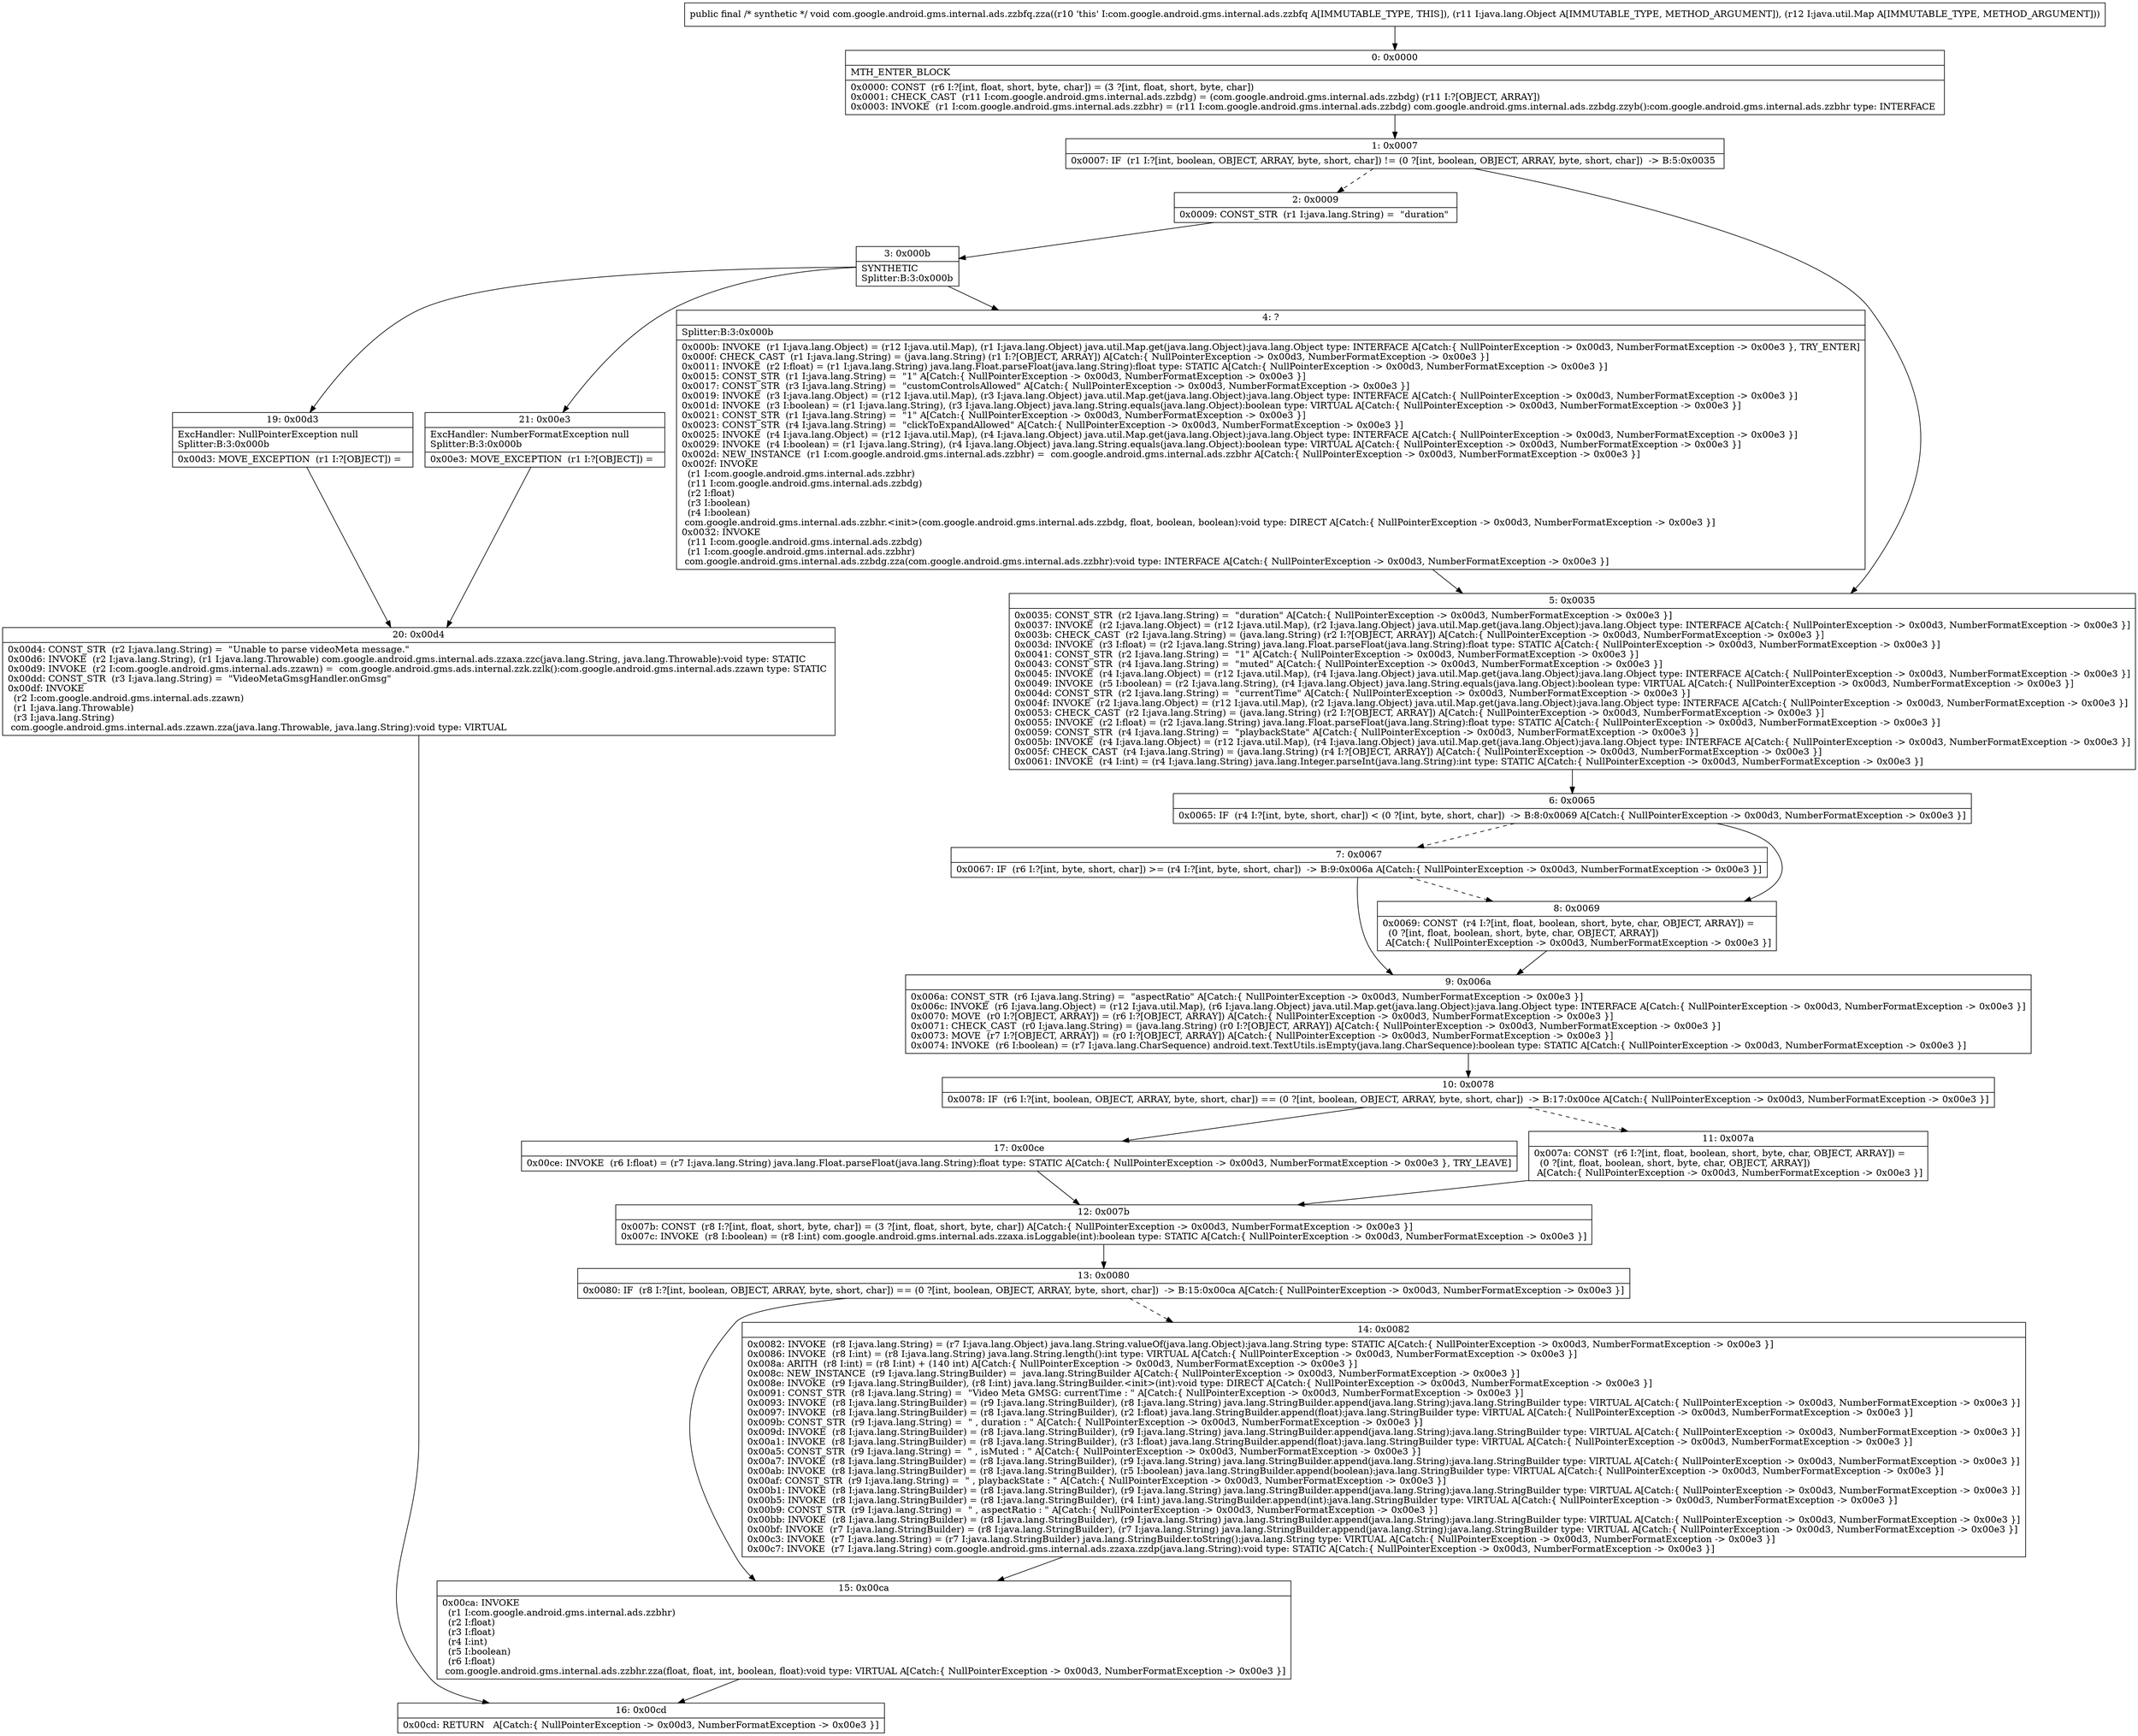 digraph "CFG forcom.google.android.gms.internal.ads.zzbfq.zza(Ljava\/lang\/Object;Ljava\/util\/Map;)V" {
Node_0 [shape=record,label="{0\:\ 0x0000|MTH_ENTER_BLOCK\l|0x0000: CONST  (r6 I:?[int, float, short, byte, char]) = (3 ?[int, float, short, byte, char]) \l0x0001: CHECK_CAST  (r11 I:com.google.android.gms.internal.ads.zzbdg) = (com.google.android.gms.internal.ads.zzbdg) (r11 I:?[OBJECT, ARRAY]) \l0x0003: INVOKE  (r1 I:com.google.android.gms.internal.ads.zzbhr) = (r11 I:com.google.android.gms.internal.ads.zzbdg) com.google.android.gms.internal.ads.zzbdg.zzyb():com.google.android.gms.internal.ads.zzbhr type: INTERFACE \l}"];
Node_1 [shape=record,label="{1\:\ 0x0007|0x0007: IF  (r1 I:?[int, boolean, OBJECT, ARRAY, byte, short, char]) != (0 ?[int, boolean, OBJECT, ARRAY, byte, short, char])  \-\> B:5:0x0035 \l}"];
Node_2 [shape=record,label="{2\:\ 0x0009|0x0009: CONST_STR  (r1 I:java.lang.String) =  \"duration\" \l}"];
Node_3 [shape=record,label="{3\:\ 0x000b|SYNTHETIC\lSplitter:B:3:0x000b\l}"];
Node_4 [shape=record,label="{4\:\ ?|Splitter:B:3:0x000b\l|0x000b: INVOKE  (r1 I:java.lang.Object) = (r12 I:java.util.Map), (r1 I:java.lang.Object) java.util.Map.get(java.lang.Object):java.lang.Object type: INTERFACE A[Catch:\{ NullPointerException \-\> 0x00d3, NumberFormatException \-\> 0x00e3 \}, TRY_ENTER]\l0x000f: CHECK_CAST  (r1 I:java.lang.String) = (java.lang.String) (r1 I:?[OBJECT, ARRAY]) A[Catch:\{ NullPointerException \-\> 0x00d3, NumberFormatException \-\> 0x00e3 \}]\l0x0011: INVOKE  (r2 I:float) = (r1 I:java.lang.String) java.lang.Float.parseFloat(java.lang.String):float type: STATIC A[Catch:\{ NullPointerException \-\> 0x00d3, NumberFormatException \-\> 0x00e3 \}]\l0x0015: CONST_STR  (r1 I:java.lang.String) =  \"1\" A[Catch:\{ NullPointerException \-\> 0x00d3, NumberFormatException \-\> 0x00e3 \}]\l0x0017: CONST_STR  (r3 I:java.lang.String) =  \"customControlsAllowed\" A[Catch:\{ NullPointerException \-\> 0x00d3, NumberFormatException \-\> 0x00e3 \}]\l0x0019: INVOKE  (r3 I:java.lang.Object) = (r12 I:java.util.Map), (r3 I:java.lang.Object) java.util.Map.get(java.lang.Object):java.lang.Object type: INTERFACE A[Catch:\{ NullPointerException \-\> 0x00d3, NumberFormatException \-\> 0x00e3 \}]\l0x001d: INVOKE  (r3 I:boolean) = (r1 I:java.lang.String), (r3 I:java.lang.Object) java.lang.String.equals(java.lang.Object):boolean type: VIRTUAL A[Catch:\{ NullPointerException \-\> 0x00d3, NumberFormatException \-\> 0x00e3 \}]\l0x0021: CONST_STR  (r1 I:java.lang.String) =  \"1\" A[Catch:\{ NullPointerException \-\> 0x00d3, NumberFormatException \-\> 0x00e3 \}]\l0x0023: CONST_STR  (r4 I:java.lang.String) =  \"clickToExpandAllowed\" A[Catch:\{ NullPointerException \-\> 0x00d3, NumberFormatException \-\> 0x00e3 \}]\l0x0025: INVOKE  (r4 I:java.lang.Object) = (r12 I:java.util.Map), (r4 I:java.lang.Object) java.util.Map.get(java.lang.Object):java.lang.Object type: INTERFACE A[Catch:\{ NullPointerException \-\> 0x00d3, NumberFormatException \-\> 0x00e3 \}]\l0x0029: INVOKE  (r4 I:boolean) = (r1 I:java.lang.String), (r4 I:java.lang.Object) java.lang.String.equals(java.lang.Object):boolean type: VIRTUAL A[Catch:\{ NullPointerException \-\> 0x00d3, NumberFormatException \-\> 0x00e3 \}]\l0x002d: NEW_INSTANCE  (r1 I:com.google.android.gms.internal.ads.zzbhr) =  com.google.android.gms.internal.ads.zzbhr A[Catch:\{ NullPointerException \-\> 0x00d3, NumberFormatException \-\> 0x00e3 \}]\l0x002f: INVOKE  \l  (r1 I:com.google.android.gms.internal.ads.zzbhr)\l  (r11 I:com.google.android.gms.internal.ads.zzbdg)\l  (r2 I:float)\l  (r3 I:boolean)\l  (r4 I:boolean)\l com.google.android.gms.internal.ads.zzbhr.\<init\>(com.google.android.gms.internal.ads.zzbdg, float, boolean, boolean):void type: DIRECT A[Catch:\{ NullPointerException \-\> 0x00d3, NumberFormatException \-\> 0x00e3 \}]\l0x0032: INVOKE  \l  (r11 I:com.google.android.gms.internal.ads.zzbdg)\l  (r1 I:com.google.android.gms.internal.ads.zzbhr)\l com.google.android.gms.internal.ads.zzbdg.zza(com.google.android.gms.internal.ads.zzbhr):void type: INTERFACE A[Catch:\{ NullPointerException \-\> 0x00d3, NumberFormatException \-\> 0x00e3 \}]\l}"];
Node_5 [shape=record,label="{5\:\ 0x0035|0x0035: CONST_STR  (r2 I:java.lang.String) =  \"duration\" A[Catch:\{ NullPointerException \-\> 0x00d3, NumberFormatException \-\> 0x00e3 \}]\l0x0037: INVOKE  (r2 I:java.lang.Object) = (r12 I:java.util.Map), (r2 I:java.lang.Object) java.util.Map.get(java.lang.Object):java.lang.Object type: INTERFACE A[Catch:\{ NullPointerException \-\> 0x00d3, NumberFormatException \-\> 0x00e3 \}]\l0x003b: CHECK_CAST  (r2 I:java.lang.String) = (java.lang.String) (r2 I:?[OBJECT, ARRAY]) A[Catch:\{ NullPointerException \-\> 0x00d3, NumberFormatException \-\> 0x00e3 \}]\l0x003d: INVOKE  (r3 I:float) = (r2 I:java.lang.String) java.lang.Float.parseFloat(java.lang.String):float type: STATIC A[Catch:\{ NullPointerException \-\> 0x00d3, NumberFormatException \-\> 0x00e3 \}]\l0x0041: CONST_STR  (r2 I:java.lang.String) =  \"1\" A[Catch:\{ NullPointerException \-\> 0x00d3, NumberFormatException \-\> 0x00e3 \}]\l0x0043: CONST_STR  (r4 I:java.lang.String) =  \"muted\" A[Catch:\{ NullPointerException \-\> 0x00d3, NumberFormatException \-\> 0x00e3 \}]\l0x0045: INVOKE  (r4 I:java.lang.Object) = (r12 I:java.util.Map), (r4 I:java.lang.Object) java.util.Map.get(java.lang.Object):java.lang.Object type: INTERFACE A[Catch:\{ NullPointerException \-\> 0x00d3, NumberFormatException \-\> 0x00e3 \}]\l0x0049: INVOKE  (r5 I:boolean) = (r2 I:java.lang.String), (r4 I:java.lang.Object) java.lang.String.equals(java.lang.Object):boolean type: VIRTUAL A[Catch:\{ NullPointerException \-\> 0x00d3, NumberFormatException \-\> 0x00e3 \}]\l0x004d: CONST_STR  (r2 I:java.lang.String) =  \"currentTime\" A[Catch:\{ NullPointerException \-\> 0x00d3, NumberFormatException \-\> 0x00e3 \}]\l0x004f: INVOKE  (r2 I:java.lang.Object) = (r12 I:java.util.Map), (r2 I:java.lang.Object) java.util.Map.get(java.lang.Object):java.lang.Object type: INTERFACE A[Catch:\{ NullPointerException \-\> 0x00d3, NumberFormatException \-\> 0x00e3 \}]\l0x0053: CHECK_CAST  (r2 I:java.lang.String) = (java.lang.String) (r2 I:?[OBJECT, ARRAY]) A[Catch:\{ NullPointerException \-\> 0x00d3, NumberFormatException \-\> 0x00e3 \}]\l0x0055: INVOKE  (r2 I:float) = (r2 I:java.lang.String) java.lang.Float.parseFloat(java.lang.String):float type: STATIC A[Catch:\{ NullPointerException \-\> 0x00d3, NumberFormatException \-\> 0x00e3 \}]\l0x0059: CONST_STR  (r4 I:java.lang.String) =  \"playbackState\" A[Catch:\{ NullPointerException \-\> 0x00d3, NumberFormatException \-\> 0x00e3 \}]\l0x005b: INVOKE  (r4 I:java.lang.Object) = (r12 I:java.util.Map), (r4 I:java.lang.Object) java.util.Map.get(java.lang.Object):java.lang.Object type: INTERFACE A[Catch:\{ NullPointerException \-\> 0x00d3, NumberFormatException \-\> 0x00e3 \}]\l0x005f: CHECK_CAST  (r4 I:java.lang.String) = (java.lang.String) (r4 I:?[OBJECT, ARRAY]) A[Catch:\{ NullPointerException \-\> 0x00d3, NumberFormatException \-\> 0x00e3 \}]\l0x0061: INVOKE  (r4 I:int) = (r4 I:java.lang.String) java.lang.Integer.parseInt(java.lang.String):int type: STATIC A[Catch:\{ NullPointerException \-\> 0x00d3, NumberFormatException \-\> 0x00e3 \}]\l}"];
Node_6 [shape=record,label="{6\:\ 0x0065|0x0065: IF  (r4 I:?[int, byte, short, char]) \< (0 ?[int, byte, short, char])  \-\> B:8:0x0069 A[Catch:\{ NullPointerException \-\> 0x00d3, NumberFormatException \-\> 0x00e3 \}]\l}"];
Node_7 [shape=record,label="{7\:\ 0x0067|0x0067: IF  (r6 I:?[int, byte, short, char]) \>= (r4 I:?[int, byte, short, char])  \-\> B:9:0x006a A[Catch:\{ NullPointerException \-\> 0x00d3, NumberFormatException \-\> 0x00e3 \}]\l}"];
Node_8 [shape=record,label="{8\:\ 0x0069|0x0069: CONST  (r4 I:?[int, float, boolean, short, byte, char, OBJECT, ARRAY]) = \l  (0 ?[int, float, boolean, short, byte, char, OBJECT, ARRAY])\l A[Catch:\{ NullPointerException \-\> 0x00d3, NumberFormatException \-\> 0x00e3 \}]\l}"];
Node_9 [shape=record,label="{9\:\ 0x006a|0x006a: CONST_STR  (r6 I:java.lang.String) =  \"aspectRatio\" A[Catch:\{ NullPointerException \-\> 0x00d3, NumberFormatException \-\> 0x00e3 \}]\l0x006c: INVOKE  (r6 I:java.lang.Object) = (r12 I:java.util.Map), (r6 I:java.lang.Object) java.util.Map.get(java.lang.Object):java.lang.Object type: INTERFACE A[Catch:\{ NullPointerException \-\> 0x00d3, NumberFormatException \-\> 0x00e3 \}]\l0x0070: MOVE  (r0 I:?[OBJECT, ARRAY]) = (r6 I:?[OBJECT, ARRAY]) A[Catch:\{ NullPointerException \-\> 0x00d3, NumberFormatException \-\> 0x00e3 \}]\l0x0071: CHECK_CAST  (r0 I:java.lang.String) = (java.lang.String) (r0 I:?[OBJECT, ARRAY]) A[Catch:\{ NullPointerException \-\> 0x00d3, NumberFormatException \-\> 0x00e3 \}]\l0x0073: MOVE  (r7 I:?[OBJECT, ARRAY]) = (r0 I:?[OBJECT, ARRAY]) A[Catch:\{ NullPointerException \-\> 0x00d3, NumberFormatException \-\> 0x00e3 \}]\l0x0074: INVOKE  (r6 I:boolean) = (r7 I:java.lang.CharSequence) android.text.TextUtils.isEmpty(java.lang.CharSequence):boolean type: STATIC A[Catch:\{ NullPointerException \-\> 0x00d3, NumberFormatException \-\> 0x00e3 \}]\l}"];
Node_10 [shape=record,label="{10\:\ 0x0078|0x0078: IF  (r6 I:?[int, boolean, OBJECT, ARRAY, byte, short, char]) == (0 ?[int, boolean, OBJECT, ARRAY, byte, short, char])  \-\> B:17:0x00ce A[Catch:\{ NullPointerException \-\> 0x00d3, NumberFormatException \-\> 0x00e3 \}]\l}"];
Node_11 [shape=record,label="{11\:\ 0x007a|0x007a: CONST  (r6 I:?[int, float, boolean, short, byte, char, OBJECT, ARRAY]) = \l  (0 ?[int, float, boolean, short, byte, char, OBJECT, ARRAY])\l A[Catch:\{ NullPointerException \-\> 0x00d3, NumberFormatException \-\> 0x00e3 \}]\l}"];
Node_12 [shape=record,label="{12\:\ 0x007b|0x007b: CONST  (r8 I:?[int, float, short, byte, char]) = (3 ?[int, float, short, byte, char]) A[Catch:\{ NullPointerException \-\> 0x00d3, NumberFormatException \-\> 0x00e3 \}]\l0x007c: INVOKE  (r8 I:boolean) = (r8 I:int) com.google.android.gms.internal.ads.zzaxa.isLoggable(int):boolean type: STATIC A[Catch:\{ NullPointerException \-\> 0x00d3, NumberFormatException \-\> 0x00e3 \}]\l}"];
Node_13 [shape=record,label="{13\:\ 0x0080|0x0080: IF  (r8 I:?[int, boolean, OBJECT, ARRAY, byte, short, char]) == (0 ?[int, boolean, OBJECT, ARRAY, byte, short, char])  \-\> B:15:0x00ca A[Catch:\{ NullPointerException \-\> 0x00d3, NumberFormatException \-\> 0x00e3 \}]\l}"];
Node_14 [shape=record,label="{14\:\ 0x0082|0x0082: INVOKE  (r8 I:java.lang.String) = (r7 I:java.lang.Object) java.lang.String.valueOf(java.lang.Object):java.lang.String type: STATIC A[Catch:\{ NullPointerException \-\> 0x00d3, NumberFormatException \-\> 0x00e3 \}]\l0x0086: INVOKE  (r8 I:int) = (r8 I:java.lang.String) java.lang.String.length():int type: VIRTUAL A[Catch:\{ NullPointerException \-\> 0x00d3, NumberFormatException \-\> 0x00e3 \}]\l0x008a: ARITH  (r8 I:int) = (r8 I:int) + (140 int) A[Catch:\{ NullPointerException \-\> 0x00d3, NumberFormatException \-\> 0x00e3 \}]\l0x008c: NEW_INSTANCE  (r9 I:java.lang.StringBuilder) =  java.lang.StringBuilder A[Catch:\{ NullPointerException \-\> 0x00d3, NumberFormatException \-\> 0x00e3 \}]\l0x008e: INVOKE  (r9 I:java.lang.StringBuilder), (r8 I:int) java.lang.StringBuilder.\<init\>(int):void type: DIRECT A[Catch:\{ NullPointerException \-\> 0x00d3, NumberFormatException \-\> 0x00e3 \}]\l0x0091: CONST_STR  (r8 I:java.lang.String) =  \"Video Meta GMSG: currentTime : \" A[Catch:\{ NullPointerException \-\> 0x00d3, NumberFormatException \-\> 0x00e3 \}]\l0x0093: INVOKE  (r8 I:java.lang.StringBuilder) = (r9 I:java.lang.StringBuilder), (r8 I:java.lang.String) java.lang.StringBuilder.append(java.lang.String):java.lang.StringBuilder type: VIRTUAL A[Catch:\{ NullPointerException \-\> 0x00d3, NumberFormatException \-\> 0x00e3 \}]\l0x0097: INVOKE  (r8 I:java.lang.StringBuilder) = (r8 I:java.lang.StringBuilder), (r2 I:float) java.lang.StringBuilder.append(float):java.lang.StringBuilder type: VIRTUAL A[Catch:\{ NullPointerException \-\> 0x00d3, NumberFormatException \-\> 0x00e3 \}]\l0x009b: CONST_STR  (r9 I:java.lang.String) =  \" , duration : \" A[Catch:\{ NullPointerException \-\> 0x00d3, NumberFormatException \-\> 0x00e3 \}]\l0x009d: INVOKE  (r8 I:java.lang.StringBuilder) = (r8 I:java.lang.StringBuilder), (r9 I:java.lang.String) java.lang.StringBuilder.append(java.lang.String):java.lang.StringBuilder type: VIRTUAL A[Catch:\{ NullPointerException \-\> 0x00d3, NumberFormatException \-\> 0x00e3 \}]\l0x00a1: INVOKE  (r8 I:java.lang.StringBuilder) = (r8 I:java.lang.StringBuilder), (r3 I:float) java.lang.StringBuilder.append(float):java.lang.StringBuilder type: VIRTUAL A[Catch:\{ NullPointerException \-\> 0x00d3, NumberFormatException \-\> 0x00e3 \}]\l0x00a5: CONST_STR  (r9 I:java.lang.String) =  \" , isMuted : \" A[Catch:\{ NullPointerException \-\> 0x00d3, NumberFormatException \-\> 0x00e3 \}]\l0x00a7: INVOKE  (r8 I:java.lang.StringBuilder) = (r8 I:java.lang.StringBuilder), (r9 I:java.lang.String) java.lang.StringBuilder.append(java.lang.String):java.lang.StringBuilder type: VIRTUAL A[Catch:\{ NullPointerException \-\> 0x00d3, NumberFormatException \-\> 0x00e3 \}]\l0x00ab: INVOKE  (r8 I:java.lang.StringBuilder) = (r8 I:java.lang.StringBuilder), (r5 I:boolean) java.lang.StringBuilder.append(boolean):java.lang.StringBuilder type: VIRTUAL A[Catch:\{ NullPointerException \-\> 0x00d3, NumberFormatException \-\> 0x00e3 \}]\l0x00af: CONST_STR  (r9 I:java.lang.String) =  \" , playbackState : \" A[Catch:\{ NullPointerException \-\> 0x00d3, NumberFormatException \-\> 0x00e3 \}]\l0x00b1: INVOKE  (r8 I:java.lang.StringBuilder) = (r8 I:java.lang.StringBuilder), (r9 I:java.lang.String) java.lang.StringBuilder.append(java.lang.String):java.lang.StringBuilder type: VIRTUAL A[Catch:\{ NullPointerException \-\> 0x00d3, NumberFormatException \-\> 0x00e3 \}]\l0x00b5: INVOKE  (r8 I:java.lang.StringBuilder) = (r8 I:java.lang.StringBuilder), (r4 I:int) java.lang.StringBuilder.append(int):java.lang.StringBuilder type: VIRTUAL A[Catch:\{ NullPointerException \-\> 0x00d3, NumberFormatException \-\> 0x00e3 \}]\l0x00b9: CONST_STR  (r9 I:java.lang.String) =  \" , aspectRatio : \" A[Catch:\{ NullPointerException \-\> 0x00d3, NumberFormatException \-\> 0x00e3 \}]\l0x00bb: INVOKE  (r8 I:java.lang.StringBuilder) = (r8 I:java.lang.StringBuilder), (r9 I:java.lang.String) java.lang.StringBuilder.append(java.lang.String):java.lang.StringBuilder type: VIRTUAL A[Catch:\{ NullPointerException \-\> 0x00d3, NumberFormatException \-\> 0x00e3 \}]\l0x00bf: INVOKE  (r7 I:java.lang.StringBuilder) = (r8 I:java.lang.StringBuilder), (r7 I:java.lang.String) java.lang.StringBuilder.append(java.lang.String):java.lang.StringBuilder type: VIRTUAL A[Catch:\{ NullPointerException \-\> 0x00d3, NumberFormatException \-\> 0x00e3 \}]\l0x00c3: INVOKE  (r7 I:java.lang.String) = (r7 I:java.lang.StringBuilder) java.lang.StringBuilder.toString():java.lang.String type: VIRTUAL A[Catch:\{ NullPointerException \-\> 0x00d3, NumberFormatException \-\> 0x00e3 \}]\l0x00c7: INVOKE  (r7 I:java.lang.String) com.google.android.gms.internal.ads.zzaxa.zzdp(java.lang.String):void type: STATIC A[Catch:\{ NullPointerException \-\> 0x00d3, NumberFormatException \-\> 0x00e3 \}]\l}"];
Node_15 [shape=record,label="{15\:\ 0x00ca|0x00ca: INVOKE  \l  (r1 I:com.google.android.gms.internal.ads.zzbhr)\l  (r2 I:float)\l  (r3 I:float)\l  (r4 I:int)\l  (r5 I:boolean)\l  (r6 I:float)\l com.google.android.gms.internal.ads.zzbhr.zza(float, float, int, boolean, float):void type: VIRTUAL A[Catch:\{ NullPointerException \-\> 0x00d3, NumberFormatException \-\> 0x00e3 \}]\l}"];
Node_16 [shape=record,label="{16\:\ 0x00cd|0x00cd: RETURN   A[Catch:\{ NullPointerException \-\> 0x00d3, NumberFormatException \-\> 0x00e3 \}]\l}"];
Node_17 [shape=record,label="{17\:\ 0x00ce|0x00ce: INVOKE  (r6 I:float) = (r7 I:java.lang.String) java.lang.Float.parseFloat(java.lang.String):float type: STATIC A[Catch:\{ NullPointerException \-\> 0x00d3, NumberFormatException \-\> 0x00e3 \}, TRY_LEAVE]\l}"];
Node_19 [shape=record,label="{19\:\ 0x00d3|ExcHandler: NullPointerException null\lSplitter:B:3:0x000b\l|0x00d3: MOVE_EXCEPTION  (r1 I:?[OBJECT]) =  \l}"];
Node_20 [shape=record,label="{20\:\ 0x00d4|0x00d4: CONST_STR  (r2 I:java.lang.String) =  \"Unable to parse videoMeta message.\" \l0x00d6: INVOKE  (r2 I:java.lang.String), (r1 I:java.lang.Throwable) com.google.android.gms.internal.ads.zzaxa.zzc(java.lang.String, java.lang.Throwable):void type: STATIC \l0x00d9: INVOKE  (r2 I:com.google.android.gms.internal.ads.zzawn) =  com.google.android.gms.ads.internal.zzk.zzlk():com.google.android.gms.internal.ads.zzawn type: STATIC \l0x00dd: CONST_STR  (r3 I:java.lang.String) =  \"VideoMetaGmsgHandler.onGmsg\" \l0x00df: INVOKE  \l  (r2 I:com.google.android.gms.internal.ads.zzawn)\l  (r1 I:java.lang.Throwable)\l  (r3 I:java.lang.String)\l com.google.android.gms.internal.ads.zzawn.zza(java.lang.Throwable, java.lang.String):void type: VIRTUAL \l}"];
Node_21 [shape=record,label="{21\:\ 0x00e3|ExcHandler: NumberFormatException null\lSplitter:B:3:0x000b\l|0x00e3: MOVE_EXCEPTION  (r1 I:?[OBJECT]) =  \l}"];
MethodNode[shape=record,label="{public final \/* synthetic *\/ void com.google.android.gms.internal.ads.zzbfq.zza((r10 'this' I:com.google.android.gms.internal.ads.zzbfq A[IMMUTABLE_TYPE, THIS]), (r11 I:java.lang.Object A[IMMUTABLE_TYPE, METHOD_ARGUMENT]), (r12 I:java.util.Map A[IMMUTABLE_TYPE, METHOD_ARGUMENT])) }"];
MethodNode -> Node_0;
Node_0 -> Node_1;
Node_1 -> Node_2[style=dashed];
Node_1 -> Node_5;
Node_2 -> Node_3;
Node_3 -> Node_4;
Node_3 -> Node_19;
Node_3 -> Node_21;
Node_4 -> Node_5;
Node_5 -> Node_6;
Node_6 -> Node_7[style=dashed];
Node_6 -> Node_8;
Node_7 -> Node_8[style=dashed];
Node_7 -> Node_9;
Node_8 -> Node_9;
Node_9 -> Node_10;
Node_10 -> Node_11[style=dashed];
Node_10 -> Node_17;
Node_11 -> Node_12;
Node_12 -> Node_13;
Node_13 -> Node_14[style=dashed];
Node_13 -> Node_15;
Node_14 -> Node_15;
Node_15 -> Node_16;
Node_17 -> Node_12;
Node_19 -> Node_20;
Node_20 -> Node_16;
Node_21 -> Node_20;
}

